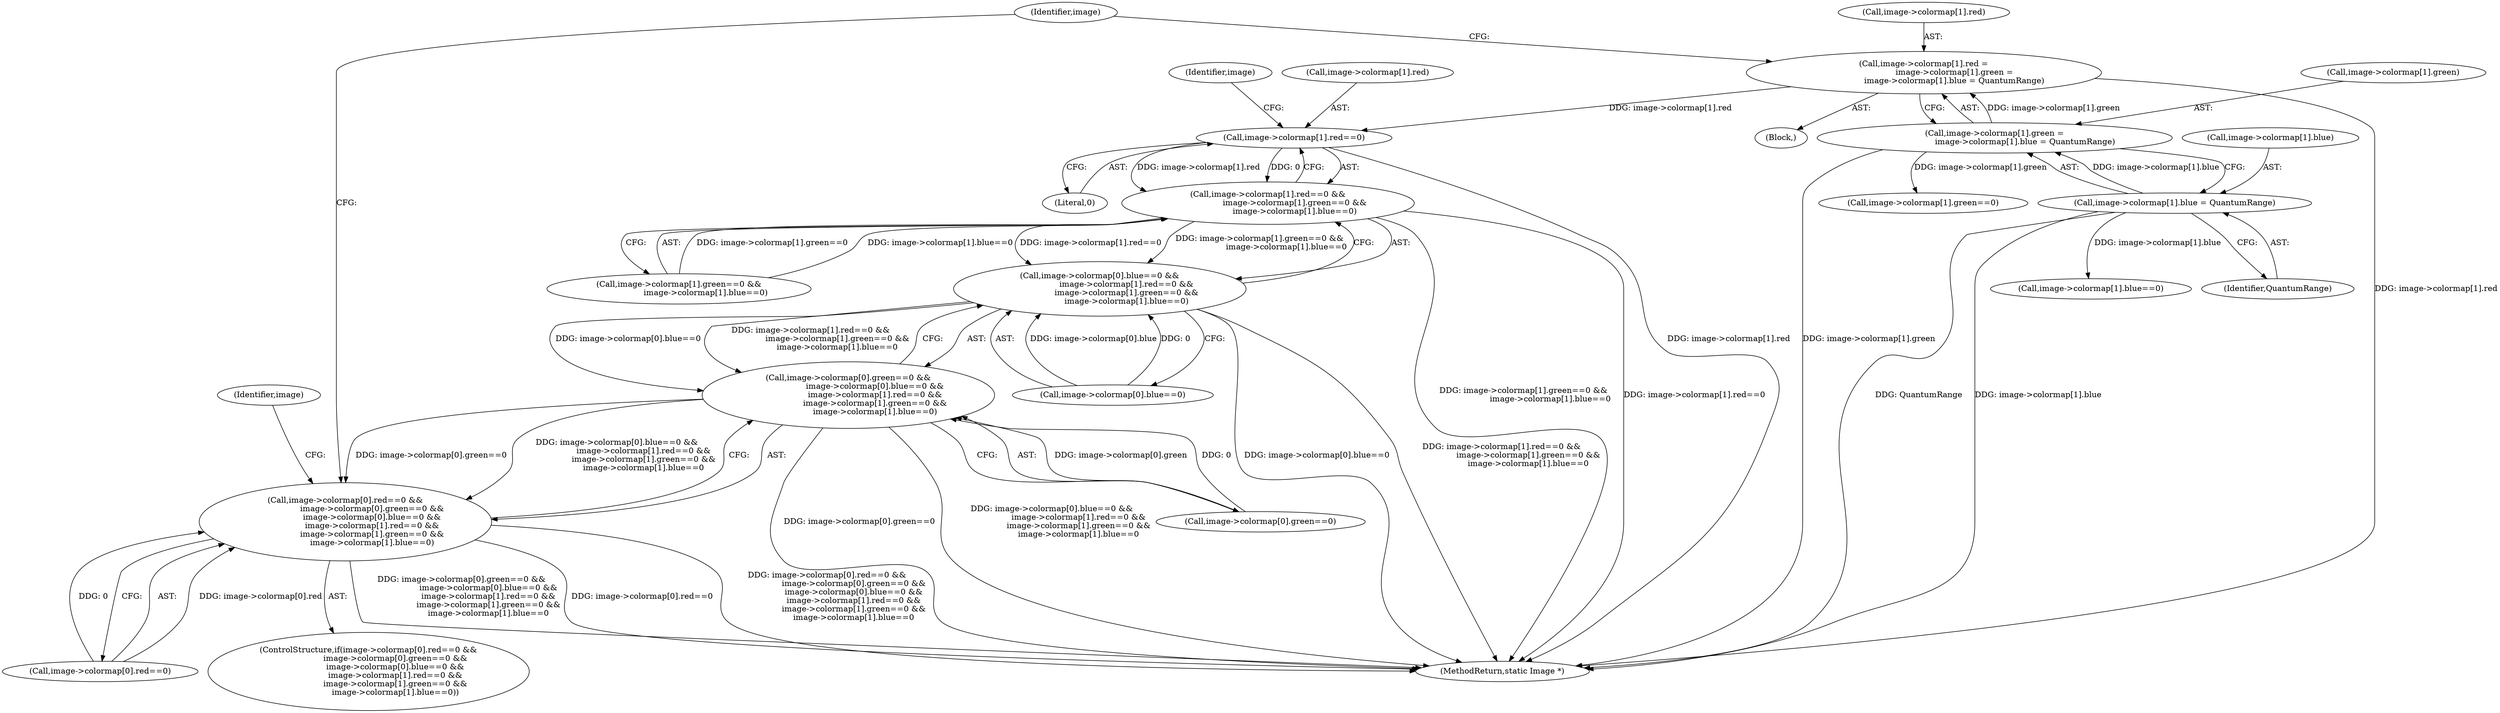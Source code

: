 digraph "0_ImageMagick_2130bf6f89ded32ef0c88a11694f107c52566c53@array" {
"1001006" [label="(Call,image->colormap[1].red==0)"];
"1001035" [label="(Call,image->colormap[1].red =\n                        image->colormap[1].green =\n                        image->colormap[1].blue = QuantumRange)"];
"1001043" [label="(Call,image->colormap[1].green =\n                        image->colormap[1].blue = QuantumRange)"];
"1001051" [label="(Call,image->colormap[1].blue = QuantumRange)"];
"1001005" [label="(Call,image->colormap[1].red==0 &&\n                     image->colormap[1].green==0 &&\n                     image->colormap[1].blue==0)"];
"1000995" [label="(Call,image->colormap[0].blue==0 &&\n                     image->colormap[1].red==0 &&\n                     image->colormap[1].green==0 &&\n                     image->colormap[1].blue==0)"];
"1000985" [label="(Call,image->colormap[0].green==0 &&\n                     image->colormap[0].blue==0 &&\n                     image->colormap[1].red==0 &&\n                     image->colormap[1].green==0 &&\n                     image->colormap[1].blue==0)"];
"1000975" [label="(Call,image->colormap[0].red==0 &&\n                     image->colormap[0].green==0 &&\n                     image->colormap[0].blue==0 &&\n                     image->colormap[1].red==0 &&\n                     image->colormap[1].green==0 &&\n                     image->colormap[1].blue==0)"];
"1001039" [label="(Identifier,image)"];
"1000974" [label="(ControlStructure,if(image->colormap[0].red==0 &&\n                     image->colormap[0].green==0 &&\n                     image->colormap[0].blue==0 &&\n                     image->colormap[1].red==0 &&\n                     image->colormap[1].green==0 &&\n                     image->colormap[1].blue==0))"];
"1001063" [label="(Identifier,image)"];
"1001970" [label="(MethodReturn,static Image *)"];
"1001036" [label="(Call,image->colormap[1].red)"];
"1001015" [label="(Call,image->colormap[1].green==0 &&\n                     image->colormap[1].blue==0)"];
"1000986" [label="(Call,image->colormap[0].green==0)"];
"1001052" [label="(Call,image->colormap[1].blue)"];
"1000996" [label="(Call,image->colormap[0].blue==0)"];
"1000976" [label="(Call,image->colormap[0].red==0)"];
"1001025" [label="(Call,image->colormap[1].blue==0)"];
"1001051" [label="(Call,image->colormap[1].blue = QuantumRange)"];
"1001043" [label="(Call,image->colormap[1].green =\n                        image->colormap[1].blue = QuantumRange)"];
"1001007" [label="(Call,image->colormap[1].red)"];
"1001020" [label="(Identifier,image)"];
"1001006" [label="(Call,image->colormap[1].red==0)"];
"1001044" [label="(Call,image->colormap[1].green)"];
"1001014" [label="(Literal,0)"];
"1000985" [label="(Call,image->colormap[0].green==0 &&\n                     image->colormap[0].blue==0 &&\n                     image->colormap[1].red==0 &&\n                     image->colormap[1].green==0 &&\n                     image->colormap[1].blue==0)"];
"1001016" [label="(Call,image->colormap[1].green==0)"];
"1001059" [label="(Identifier,QuantumRange)"];
"1000995" [label="(Call,image->colormap[0].blue==0 &&\n                     image->colormap[1].red==0 &&\n                     image->colormap[1].green==0 &&\n                     image->colormap[1].blue==0)"];
"1000975" [label="(Call,image->colormap[0].red==0 &&\n                     image->colormap[0].green==0 &&\n                     image->colormap[0].blue==0 &&\n                     image->colormap[1].red==0 &&\n                     image->colormap[1].green==0 &&\n                     image->colormap[1].blue==0)"];
"1001005" [label="(Call,image->colormap[1].red==0 &&\n                     image->colormap[1].green==0 &&\n                     image->colormap[1].blue==0)"];
"1001034" [label="(Block,)"];
"1001035" [label="(Call,image->colormap[1].red =\n                        image->colormap[1].green =\n                        image->colormap[1].blue = QuantumRange)"];
"1001006" -> "1001005"  [label="AST: "];
"1001006" -> "1001014"  [label="CFG: "];
"1001007" -> "1001006"  [label="AST: "];
"1001014" -> "1001006"  [label="AST: "];
"1001020" -> "1001006"  [label="CFG: "];
"1001005" -> "1001006"  [label="CFG: "];
"1001006" -> "1001970"  [label="DDG: image->colormap[1].red"];
"1001006" -> "1001005"  [label="DDG: image->colormap[1].red"];
"1001006" -> "1001005"  [label="DDG: 0"];
"1001035" -> "1001006"  [label="DDG: image->colormap[1].red"];
"1001035" -> "1001034"  [label="AST: "];
"1001035" -> "1001043"  [label="CFG: "];
"1001036" -> "1001035"  [label="AST: "];
"1001043" -> "1001035"  [label="AST: "];
"1001063" -> "1001035"  [label="CFG: "];
"1001035" -> "1001970"  [label="DDG: image->colormap[1].red"];
"1001043" -> "1001035"  [label="DDG: image->colormap[1].green"];
"1001043" -> "1001051"  [label="CFG: "];
"1001044" -> "1001043"  [label="AST: "];
"1001051" -> "1001043"  [label="AST: "];
"1001043" -> "1001970"  [label="DDG: image->colormap[1].green"];
"1001043" -> "1001016"  [label="DDG: image->colormap[1].green"];
"1001051" -> "1001043"  [label="DDG: image->colormap[1].blue"];
"1001051" -> "1001059"  [label="CFG: "];
"1001052" -> "1001051"  [label="AST: "];
"1001059" -> "1001051"  [label="AST: "];
"1001051" -> "1001970"  [label="DDG: QuantumRange"];
"1001051" -> "1001970"  [label="DDG: image->colormap[1].blue"];
"1001051" -> "1001025"  [label="DDG: image->colormap[1].blue"];
"1001005" -> "1000995"  [label="AST: "];
"1001005" -> "1001015"  [label="CFG: "];
"1001015" -> "1001005"  [label="AST: "];
"1000995" -> "1001005"  [label="CFG: "];
"1001005" -> "1001970"  [label="DDG: image->colormap[1].green==0 &&\n                     image->colormap[1].blue==0"];
"1001005" -> "1001970"  [label="DDG: image->colormap[1].red==0"];
"1001005" -> "1000995"  [label="DDG: image->colormap[1].red==0"];
"1001005" -> "1000995"  [label="DDG: image->colormap[1].green==0 &&\n                     image->colormap[1].blue==0"];
"1001015" -> "1001005"  [label="DDG: image->colormap[1].green==0"];
"1001015" -> "1001005"  [label="DDG: image->colormap[1].blue==0"];
"1000995" -> "1000985"  [label="AST: "];
"1000995" -> "1000996"  [label="CFG: "];
"1000996" -> "1000995"  [label="AST: "];
"1000985" -> "1000995"  [label="CFG: "];
"1000995" -> "1001970"  [label="DDG: image->colormap[0].blue==0"];
"1000995" -> "1001970"  [label="DDG: image->colormap[1].red==0 &&\n                     image->colormap[1].green==0 &&\n                     image->colormap[1].blue==0"];
"1000995" -> "1000985"  [label="DDG: image->colormap[0].blue==0"];
"1000995" -> "1000985"  [label="DDG: image->colormap[1].red==0 &&\n                     image->colormap[1].green==0 &&\n                     image->colormap[1].blue==0"];
"1000996" -> "1000995"  [label="DDG: image->colormap[0].blue"];
"1000996" -> "1000995"  [label="DDG: 0"];
"1000985" -> "1000975"  [label="AST: "];
"1000985" -> "1000986"  [label="CFG: "];
"1000986" -> "1000985"  [label="AST: "];
"1000975" -> "1000985"  [label="CFG: "];
"1000985" -> "1001970"  [label="DDG: image->colormap[0].green==0"];
"1000985" -> "1001970"  [label="DDG: image->colormap[0].blue==0 &&\n                     image->colormap[1].red==0 &&\n                     image->colormap[1].green==0 &&\n                     image->colormap[1].blue==0"];
"1000985" -> "1000975"  [label="DDG: image->colormap[0].green==0"];
"1000985" -> "1000975"  [label="DDG: image->colormap[0].blue==0 &&\n                     image->colormap[1].red==0 &&\n                     image->colormap[1].green==0 &&\n                     image->colormap[1].blue==0"];
"1000986" -> "1000985"  [label="DDG: image->colormap[0].green"];
"1000986" -> "1000985"  [label="DDG: 0"];
"1000975" -> "1000974"  [label="AST: "];
"1000975" -> "1000976"  [label="CFG: "];
"1000976" -> "1000975"  [label="AST: "];
"1001039" -> "1000975"  [label="CFG: "];
"1001063" -> "1000975"  [label="CFG: "];
"1000975" -> "1001970"  [label="DDG: image->colormap[0].red==0 &&\n                     image->colormap[0].green==0 &&\n                     image->colormap[0].blue==0 &&\n                     image->colormap[1].red==0 &&\n                     image->colormap[1].green==0 &&\n                     image->colormap[1].blue==0"];
"1000975" -> "1001970"  [label="DDG: image->colormap[0].green==0 &&\n                     image->colormap[0].blue==0 &&\n                     image->colormap[1].red==0 &&\n                     image->colormap[1].green==0 &&\n                     image->colormap[1].blue==0"];
"1000975" -> "1001970"  [label="DDG: image->colormap[0].red==0"];
"1000976" -> "1000975"  [label="DDG: image->colormap[0].red"];
"1000976" -> "1000975"  [label="DDG: 0"];
}

